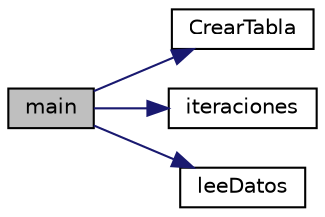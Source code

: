 digraph "main"
{
 // LATEX_PDF_SIZE
  edge [fontname="Helvetica",fontsize="10",labelfontname="Helvetica",labelfontsize="10"];
  node [fontname="Helvetica",fontsize="10",shape=record];
  rankdir="LR";
  Node1 [label="main",height=0.2,width=0.4,color="black", fillcolor="grey75", style="filled", fontcolor="black",tooltip=" "];
  Node1 -> Node2 [color="midnightblue",fontsize="10",style="solid",fontname="Helvetica"];
  Node2 [label="CrearTabla",height=0.2,width=0.4,color="black", fillcolor="white", style="filled",URL="$simplex_8c.html#a7b38f7bf2bdbd35d9f4e0df7d1ddf584",tooltip="crearTabla() crear tabla inicial simplex"];
  Node1 -> Node3 [color="midnightblue",fontsize="10",style="solid",fontname="Helvetica"];
  Node3 [label="iteraciones",height=0.2,width=0.4,color="black", fillcolor="white", style="filled",URL="$simplex_8c.html#aa9a57167f98e73d9241a0dd40a791f82",tooltip="interaciones() encuentra el pivote en la tabla, hace las iteraciones y crea las nuevas tablas y encue..."];
  Node1 -> Node4 [color="midnightblue",fontsize="10",style="solid",fontname="Helvetica"];
  Node4 [label="leeDatos",height=0.2,width=0.4,color="black", fillcolor="white", style="filled",URL="$simplex_8c.html#a341293b761aa00556847cb4b9d7a9e58",tooltip="leerDatos() pide al usuario el valor de los datos"];
}
